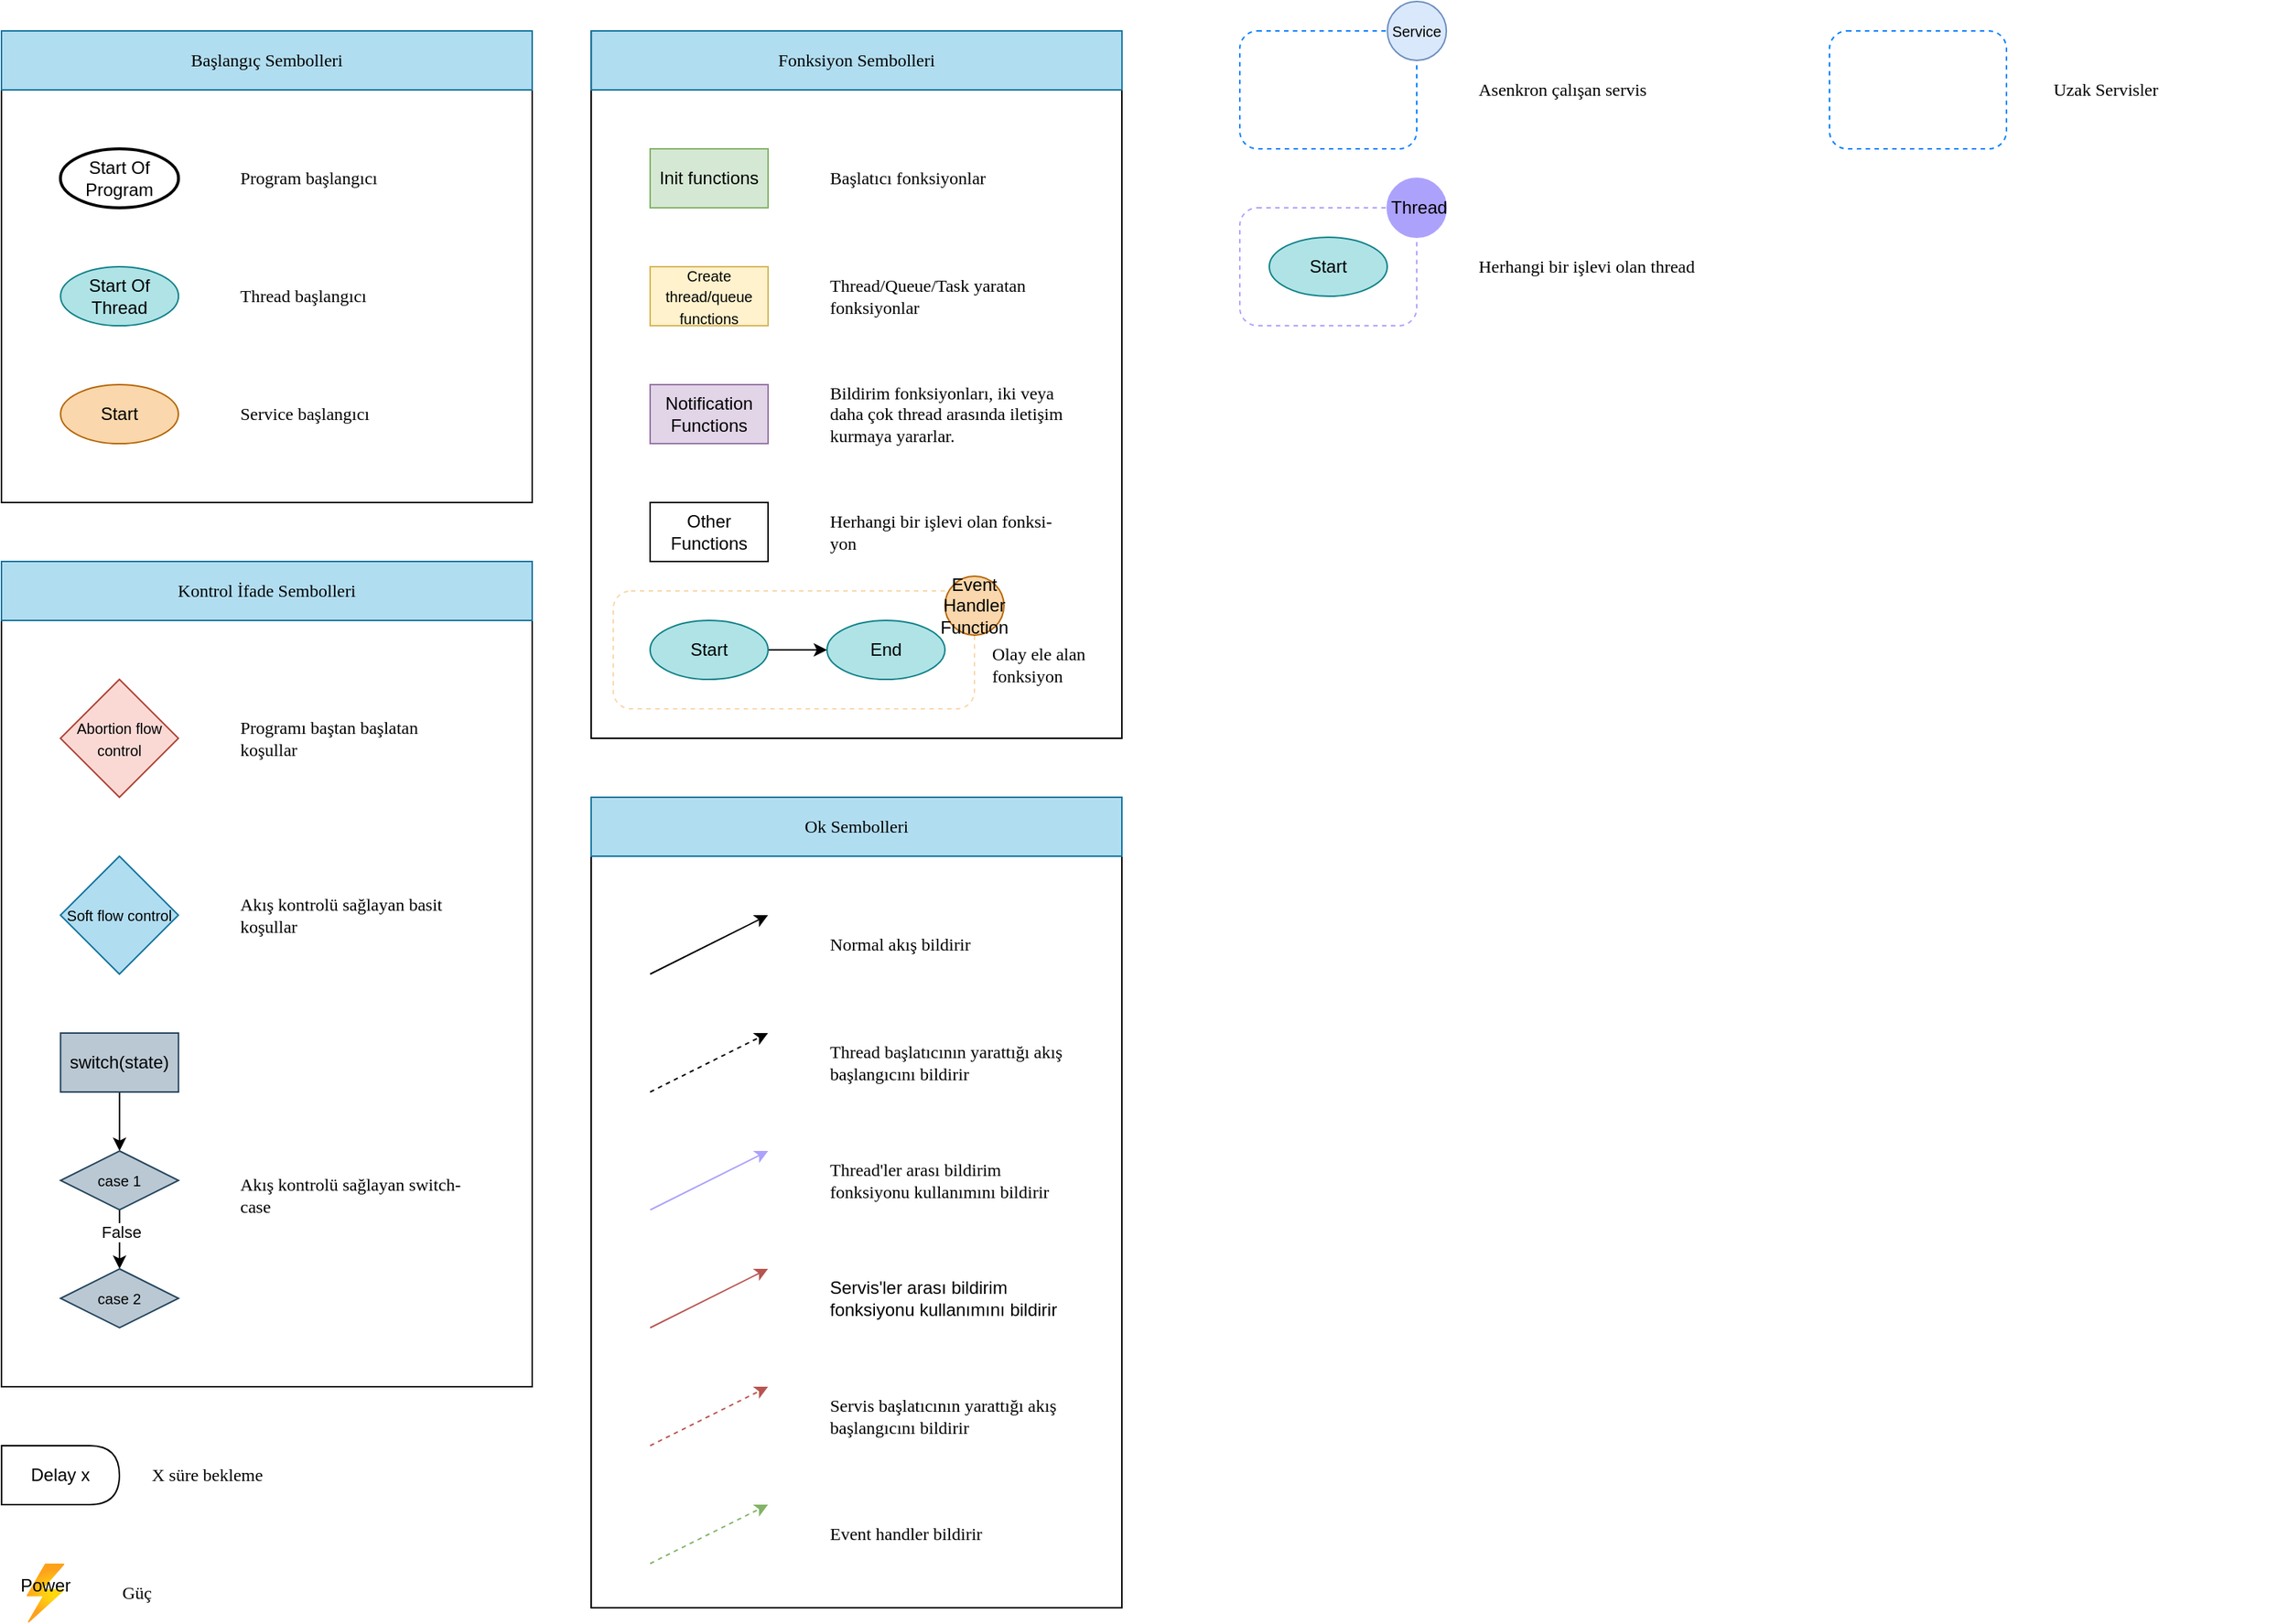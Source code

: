 <mxfile version="22.1.21" type="github">
  <diagram name="Page-1" id="e9KVWNwdquVDA6yy_A7A">
    <mxGraphModel dx="895" dy="569" grid="1" gridSize="10" guides="1" tooltips="1" connect="1" arrows="1" fold="1" page="1" pageScale="1" pageWidth="827" pageHeight="1169" math="0" shadow="0">
      <root>
        <mxCell id="0" />
        <mxCell id="1" parent="0" />
        <mxCell id="tO7G1e2xOlgmxQVlNfmW-40" value="" style="rounded=0;whiteSpace=wrap;html=1;fillColor=none;" parent="1" vertex="1">
          <mxGeometry x="440" y="560" width="360" height="550" as="geometry" />
        </mxCell>
        <mxCell id="tO7G1e2xOlgmxQVlNfmW-23" value="" style="rounded=0;whiteSpace=wrap;html=1;fillColor=none;" parent="1" vertex="1">
          <mxGeometry x="40" y="40" width="360" height="320" as="geometry" />
        </mxCell>
        <mxCell id="tO7G1e2xOlgmxQVlNfmW-5" value="" style="rounded=0;whiteSpace=wrap;html=1;fillColor=none;" parent="1" vertex="1">
          <mxGeometry x="440" y="40" width="360" height="480" as="geometry" />
        </mxCell>
        <mxCell id="tO7G1e2xOlgmxQVlNfmW-1" value="Start Of Program" style="strokeWidth=2;html=1;shape=mxgraph.flowchart.start_1;whiteSpace=wrap;" parent="1" vertex="1">
          <mxGeometry x="80" y="120" width="80.09" height="40" as="geometry" />
        </mxCell>
        <mxCell id="tO7G1e2xOlgmxQVlNfmW-2" value="&lt;font face=&quot;Times New Roman&quot;&gt;Program başlangıcı&lt;/font&gt;" style="text;html=1;strokeColor=none;fillColor=none;align=left;verticalAlign=middle;whiteSpace=wrap;rounded=0;" parent="1" vertex="1">
          <mxGeometry x="200" y="120" width="160" height="40" as="geometry" />
        </mxCell>
        <mxCell id="tO7G1e2xOlgmxQVlNfmW-3" value="Init functions" style="rounded=0;whiteSpace=wrap;html=1;fillColor=#d5e8d4;strokeColor=#82b366;" parent="1" vertex="1">
          <mxGeometry x="480" y="120" width="80" height="40" as="geometry" />
        </mxCell>
        <mxCell id="tO7G1e2xOlgmxQVlNfmW-6" value="&lt;font face=&quot;Times New Roman&quot;&gt;Başlatıcı fonksiyonlar&lt;/font&gt;" style="text;html=1;strokeColor=none;fillColor=none;align=left;verticalAlign=middle;whiteSpace=wrap;rounded=0;" parent="1" vertex="1">
          <mxGeometry x="600" y="120" width="160" height="40" as="geometry" />
        </mxCell>
        <mxCell id="tO7G1e2xOlgmxQVlNfmW-7" value="&lt;font style=&quot;font-size: 10px;&quot;&gt;Create thread/queue functions&lt;/font&gt;" style="rounded=0;whiteSpace=wrap;html=1;fillColor=#fff2cc;strokeColor=#d6b656;" parent="1" vertex="1">
          <mxGeometry x="480" y="200" width="80" height="40" as="geometry" />
        </mxCell>
        <mxCell id="tO7G1e2xOlgmxQVlNfmW-8" value="&lt;font face=&quot;Times New Roman&quot;&gt;Thread/Queue/Task yaratan fonksiyonlar&lt;/font&gt;" style="text;html=1;strokeColor=none;fillColor=none;align=left;verticalAlign=middle;whiteSpace=wrap;rounded=0;" parent="1" vertex="1">
          <mxGeometry x="600" y="200" width="160" height="40" as="geometry" />
        </mxCell>
        <mxCell id="tO7G1e2xOlgmxQVlNfmW-9" value="&lt;font face=&quot;Times New Roman&quot;&gt;Herhangi bir işlevi olan fonksi-yon&lt;/font&gt;" style="text;html=1;strokeColor=none;fillColor=none;align=left;verticalAlign=middle;whiteSpace=wrap;rounded=0;" parent="1" vertex="1">
          <mxGeometry x="600" y="360" width="160" height="40" as="geometry" />
        </mxCell>
        <mxCell id="tO7G1e2xOlgmxQVlNfmW-10" value="Other Functions" style="rounded=0;whiteSpace=wrap;html=1;" parent="1" vertex="1">
          <mxGeometry x="480" y="360" width="80" height="40" as="geometry" />
        </mxCell>
        <mxCell id="tO7G1e2xOlgmxQVlNfmW-11" value="Notification Functions" style="rounded=0;whiteSpace=wrap;html=1;fillColor=#e1d5e7;strokeColor=#9673a6;" parent="1" vertex="1">
          <mxGeometry x="480" y="280" width="80" height="40" as="geometry" />
        </mxCell>
        <mxCell id="tO7G1e2xOlgmxQVlNfmW-12" value="&lt;font face=&quot;Times New Roman&quot;&gt;Bildirim fonksiyonları, iki veya daha çok thread arasında iletişim kurmaya yararlar.&lt;/font&gt;" style="text;html=1;strokeColor=none;fillColor=none;align=left;verticalAlign=middle;whiteSpace=wrap;rounded=0;" parent="1" vertex="1">
          <mxGeometry x="600" y="280" width="160" height="40" as="geometry" />
        </mxCell>
        <mxCell id="tO7G1e2xOlgmxQVlNfmW-14" value="Start Of Thread" style="ellipse;whiteSpace=wrap;html=1;fillColor=#b0e3e6;strokeColor=#0e8088;" parent="1" vertex="1">
          <mxGeometry x="80.09" y="200" width="80" height="40" as="geometry" />
        </mxCell>
        <mxCell id="tO7G1e2xOlgmxQVlNfmW-15" value="&lt;font face=&quot;Times New Roman&quot;&gt;Thread başlangıcı&lt;/font&gt;" style="text;html=1;strokeColor=none;fillColor=none;align=left;verticalAlign=middle;whiteSpace=wrap;rounded=0;" parent="1" vertex="1">
          <mxGeometry x="200" y="200" width="160" height="40" as="geometry" />
        </mxCell>
        <mxCell id="tO7G1e2xOlgmxQVlNfmW-16" value="&lt;font face=&quot;Times New Roman&quot;&gt;Fonksiyon Sembolleri&lt;/font&gt;" style="text;html=1;strokeColor=#10739e;fillColor=#b1ddf0;align=center;verticalAlign=middle;whiteSpace=wrap;rounded=0;" parent="1" vertex="1">
          <mxGeometry x="440.09" y="40" width="360" height="40" as="geometry" />
        </mxCell>
        <mxCell id="tO7G1e2xOlgmxQVlNfmW-17" value="" style="rounded=0;whiteSpace=wrap;html=1;fillColor=none;" parent="1" vertex="1">
          <mxGeometry x="40" y="400" width="360" height="560" as="geometry" />
        </mxCell>
        <mxCell id="tO7G1e2xOlgmxQVlNfmW-18" value="&lt;font face=&quot;Times New Roman&quot;&gt;Kontrol İfade Sembolleri&lt;/font&gt;" style="text;html=1;fillColor=#b1ddf0;align=center;verticalAlign=middle;whiteSpace=wrap;rounded=0;strokeColor=#10739e;" parent="1" vertex="1">
          <mxGeometry x="40" y="400" width="360" height="40" as="geometry" />
        </mxCell>
        <mxCell id="tO7G1e2xOlgmxQVlNfmW-19" value="&lt;span style=&quot;font-size: 10px;&quot;&gt;Abortion flow control&lt;/span&gt;" style="rhombus;whiteSpace=wrap;html=1;fillColor=#fad9d5;strokeColor=#ae4132;" parent="1" vertex="1">
          <mxGeometry x="80" y="480" width="80" height="80" as="geometry" />
        </mxCell>
        <mxCell id="tO7G1e2xOlgmxQVlNfmW-20" value="&lt;span style=&quot;font-size: 10px;&quot;&gt;Soft flow control&lt;/span&gt;" style="rhombus;whiteSpace=wrap;html=1;fillColor=#b1ddf0;strokeColor=#10739e;" parent="1" vertex="1">
          <mxGeometry x="80" y="600" width="80" height="80" as="geometry" />
        </mxCell>
        <mxCell id="tO7G1e2xOlgmxQVlNfmW-21" value="&lt;font face=&quot;Times New Roman&quot;&gt;Programı baştan başlatan koşullar&amp;nbsp;&lt;/font&gt;" style="text;html=1;strokeColor=none;fillColor=none;align=left;verticalAlign=middle;whiteSpace=wrap;rounded=0;" parent="1" vertex="1">
          <mxGeometry x="200" y="480" width="160" height="80" as="geometry" />
        </mxCell>
        <mxCell id="tO7G1e2xOlgmxQVlNfmW-22" value="&lt;font face=&quot;Times New Roman&quot;&gt;Akış kontrolü sağlayan basit koşullar&lt;/font&gt;" style="text;html=1;strokeColor=none;fillColor=none;align=left;verticalAlign=middle;whiteSpace=wrap;rounded=0;" parent="1" vertex="1">
          <mxGeometry x="200" y="600" width="160" height="80" as="geometry" />
        </mxCell>
        <mxCell id="tO7G1e2xOlgmxQVlNfmW-24" value="&lt;font face=&quot;Times New Roman&quot;&gt;Başlangıç Sembolleri&lt;/font&gt;" style="text;html=1;strokeColor=#10739e;fillColor=#b1ddf0;align=center;verticalAlign=middle;whiteSpace=wrap;rounded=0;" parent="1" vertex="1">
          <mxGeometry x="40" y="40" width="360" height="40" as="geometry" />
        </mxCell>
        <mxCell id="tO7G1e2xOlgmxQVlNfmW-25" value="" style="rounded=1;whiteSpace=wrap;html=1;dashed=1;fillColor=none;strokeColor=#ACA2FC;" parent="1" vertex="1">
          <mxGeometry x="880" y="160" width="120" height="80" as="geometry" />
        </mxCell>
        <mxCell id="tO7G1e2xOlgmxQVlNfmW-26" value="&amp;nbsp;Thread" style="ellipse;whiteSpace=wrap;html=1;aspect=fixed;fillColor=#ACA2FC;strokeColor=#ACA2FC;" parent="1" vertex="1">
          <mxGeometry x="980" y="140" width="40" height="40" as="geometry" />
        </mxCell>
        <mxCell id="tO7G1e2xOlgmxQVlNfmW-28" value="Start" style="ellipse;whiteSpace=wrap;html=1;fillColor=#b0e3e6;strokeColor=#0e8088;" parent="1" vertex="1">
          <mxGeometry x="900" y="180" width="80" height="40" as="geometry" />
        </mxCell>
        <mxCell id="tO7G1e2xOlgmxQVlNfmW-31" value="&lt;font face=&quot;Times New Roman&quot;&gt;Herhangi bir işlevi olan thread&lt;/font&gt;" style="text;html=1;strokeColor=none;fillColor=none;align=left;verticalAlign=middle;whiteSpace=wrap;rounded=0;" parent="1" vertex="1">
          <mxGeometry x="1040" y="180" width="160" height="40" as="geometry" />
        </mxCell>
        <mxCell id="tO7G1e2xOlgmxQVlNfmW-32" value="Delay x" style="shape=delay;whiteSpace=wrap;html=1;" parent="1" vertex="1">
          <mxGeometry x="40.09" y="1000" width="79.91" height="40" as="geometry" />
        </mxCell>
        <mxCell id="tO7G1e2xOlgmxQVlNfmW-33" value="&lt;font face=&quot;Times New Roman&quot;&gt;X süre bekleme&amp;nbsp;&lt;/font&gt;" style="text;html=1;strokeColor=none;fillColor=none;align=left;verticalAlign=middle;whiteSpace=wrap;rounded=0;" parent="1" vertex="1">
          <mxGeometry x="140" y="1000" width="90" height="40" as="geometry" />
        </mxCell>
        <mxCell id="tO7G1e2xOlgmxQVlNfmW-35" value="" style="image;aspect=fixed;html=1;points=[];align=center;fontSize=12;image=img/lib/azure2/general/Power.svg;" parent="1" vertex="1">
          <mxGeometry x="56.97" y="1080" width="25.88" height="40" as="geometry" />
        </mxCell>
        <mxCell id="tO7G1e2xOlgmxQVlNfmW-36" value="Power" style="text;html=1;strokeColor=none;fillColor=none;align=center;verticalAlign=middle;whiteSpace=wrap;rounded=0;" parent="1" vertex="1">
          <mxGeometry x="40" y="1080" width="60" height="30" as="geometry" />
        </mxCell>
        <mxCell id="tO7G1e2xOlgmxQVlNfmW-37" value="&lt;font face=&quot;Times New Roman&quot;&gt;Güç&lt;/font&gt;" style="text;html=1;strokeColor=none;fillColor=none;align=left;verticalAlign=middle;whiteSpace=wrap;rounded=0;" parent="1" vertex="1">
          <mxGeometry x="120" y="1080" width="40" height="40" as="geometry" />
        </mxCell>
        <mxCell id="tO7G1e2xOlgmxQVlNfmW-41" value="&lt;font face=&quot;Times New Roman&quot;&gt;Ok Sembolleri&lt;/font&gt;" style="text;html=1;strokeColor=#10739e;fillColor=#b1ddf0;align=center;verticalAlign=middle;whiteSpace=wrap;rounded=0;" parent="1" vertex="1">
          <mxGeometry x="440" y="560" width="360" height="40" as="geometry" />
        </mxCell>
        <mxCell id="tO7G1e2xOlgmxQVlNfmW-42" value="" style="endArrow=classic;html=1;rounded=0;entryX=0.333;entryY=0.333;entryDx=0;entryDy=0;entryPerimeter=0;dashed=1;" parent="1" edge="1">
          <mxGeometry width="50" height="50" relative="1" as="geometry">
            <mxPoint x="480" y="760" as="sourcePoint" />
            <mxPoint x="560" y="720" as="targetPoint" />
          </mxGeometry>
        </mxCell>
        <mxCell id="tO7G1e2xOlgmxQVlNfmW-43" value="" style="endArrow=classic;html=1;rounded=0;entryX=0.333;entryY=0.333;entryDx=0;entryDy=0;entryPerimeter=0;" parent="1" edge="1">
          <mxGeometry width="50" height="50" relative="1" as="geometry">
            <mxPoint x="480" y="680" as="sourcePoint" />
            <mxPoint x="560" y="640" as="targetPoint" />
          </mxGeometry>
        </mxCell>
        <mxCell id="tO7G1e2xOlgmxQVlNfmW-44" value="" style="endArrow=classic;html=1;rounded=0;entryX=0.333;entryY=0.333;entryDx=0;entryDy=0;entryPerimeter=0;strokeColor=#ACA2FC;" parent="1" edge="1">
          <mxGeometry width="50" height="50" relative="1" as="geometry">
            <mxPoint x="480.09" y="840" as="sourcePoint" />
            <mxPoint x="560.09" y="800" as="targetPoint" />
          </mxGeometry>
        </mxCell>
        <mxCell id="tO7G1e2xOlgmxQVlNfmW-45" value="&lt;font face=&quot;Times New Roman&quot;&gt;Normal akış bildirir&lt;/font&gt;" style="text;html=1;strokeColor=none;fillColor=none;align=left;verticalAlign=middle;whiteSpace=wrap;rounded=0;" parent="1" vertex="1">
          <mxGeometry x="600" y="640" width="160" height="40" as="geometry" />
        </mxCell>
        <mxCell id="tO7G1e2xOlgmxQVlNfmW-46" value="&lt;font face=&quot;Times New Roman&quot;&gt;Thread başlatıcının yarattığı akış başlangıcını bildirir&lt;/font&gt;" style="text;html=1;strokeColor=none;fillColor=none;align=left;verticalAlign=middle;whiteSpace=wrap;rounded=0;" parent="1" vertex="1">
          <mxGeometry x="600" y="720" width="160" height="40" as="geometry" />
        </mxCell>
        <mxCell id="tO7G1e2xOlgmxQVlNfmW-47" value="&lt;font face=&quot;Times New Roman&quot;&gt;Thread&#39;ler arası bildirim fonksiyonu kullanımını bildirir&lt;/font&gt;" style="text;html=1;strokeColor=none;fillColor=none;align=left;verticalAlign=middle;whiteSpace=wrap;rounded=0;" parent="1" vertex="1">
          <mxGeometry x="600" y="800" width="160" height="40" as="geometry" />
        </mxCell>
        <mxCell id="kp1xGLvx3KV2O7zaA4pw-1" value="Start" style="ellipse;whiteSpace=wrap;html=1;fillColor=#fad7ac;strokeColor=#b46504;" parent="1" vertex="1">
          <mxGeometry x="80.09" y="280" width="79.91" height="40" as="geometry" />
        </mxCell>
        <mxCell id="kp1xGLvx3KV2O7zaA4pw-2" value="&lt;font face=&quot;Times New Roman&quot;&gt;Service başlangıcı&lt;/font&gt;" style="text;html=1;strokeColor=none;fillColor=none;align=left;verticalAlign=middle;whiteSpace=wrap;rounded=0;" parent="1" vertex="1">
          <mxGeometry x="200" y="280" width="160" height="40" as="geometry" />
        </mxCell>
        <mxCell id="kp1xGLvx3KV2O7zaA4pw-3" value="" style="rounded=1;whiteSpace=wrap;html=1;dashed=1;movable=1;resizable=1;rotatable=1;deletable=1;editable=1;locked=0;connectable=1;strokeColor=#007FFF;fillColor=none;" parent="1" vertex="1">
          <mxGeometry x="880" y="40" width="120" height="80" as="geometry" />
        </mxCell>
        <mxCell id="kp1xGLvx3KV2O7zaA4pw-5" value="Service" style="ellipse;whiteSpace=wrap;html=1;aspect=fixed;fillColor=#dae8fc;strokeColor=#6c8ebf;align=center;fontSize=10;" parent="1" vertex="1">
          <mxGeometry x="980.09" y="20" width="40" height="40" as="geometry" />
        </mxCell>
        <mxCell id="kp1xGLvx3KV2O7zaA4pw-7" value="" style="rounded=1;whiteSpace=wrap;html=1;dashed=1;movable=1;resizable=1;rotatable=1;deletable=1;editable=1;locked=0;connectable=1;strokeColor=#007FFF;fillColor=none;" parent="1" vertex="1">
          <mxGeometry x="1280.0" y="40" width="120.04" height="80" as="geometry" />
        </mxCell>
        <mxCell id="kp1xGLvx3KV2O7zaA4pw-8" value="&lt;font face=&quot;Times New Roman&quot;&gt;Uzak Servisler&lt;/font&gt;" style="text;html=1;strokeColor=none;fillColor=none;align=left;verticalAlign=middle;whiteSpace=wrap;rounded=0;" parent="1" vertex="1">
          <mxGeometry x="1430" y="60" width="160" height="40" as="geometry" />
        </mxCell>
        <mxCell id="kp1xGLvx3KV2O7zaA4pw-9" value="&lt;font face=&quot;Times New Roman&quot;&gt;Asenkron çalışan servis&lt;/font&gt;" style="text;html=1;strokeColor=none;fillColor=none;align=left;verticalAlign=middle;whiteSpace=wrap;rounded=0;" parent="1" vertex="1">
          <mxGeometry x="1040.0" y="60" width="160" height="40" as="geometry" />
        </mxCell>
        <mxCell id="kp1xGLvx3KV2O7zaA4pw-12" value="" style="endArrow=classic;html=1;rounded=0;fillColor=#f8cecc;strokeColor=#b85450;" parent="1" edge="1">
          <mxGeometry width="50" height="50" relative="1" as="geometry">
            <mxPoint x="480" y="920" as="sourcePoint" />
            <mxPoint x="560" y="880" as="targetPoint" />
          </mxGeometry>
        </mxCell>
        <mxCell id="kp1xGLvx3KV2O7zaA4pw-13" value="" style="endArrow=classic;html=1;rounded=0;entryX=0.333;entryY=0.333;entryDx=0;entryDy=0;entryPerimeter=0;dashed=1;fillColor=#f8cecc;strokeColor=#b85450;" parent="1" edge="1">
          <mxGeometry width="50" height="50" relative="1" as="geometry">
            <mxPoint x="480" y="1000" as="sourcePoint" />
            <mxPoint x="560" y="960" as="targetPoint" />
          </mxGeometry>
        </mxCell>
        <mxCell id="kp1xGLvx3KV2O7zaA4pw-14" value="Servis&#39;ler arası bildirim fonksiyonu kullanımını bildirir" style="text;html=1;strokeColor=none;fillColor=none;align=left;verticalAlign=middle;whiteSpace=wrap;rounded=0;" parent="1" vertex="1">
          <mxGeometry x="600" y="880" width="160" height="40" as="geometry" />
        </mxCell>
        <mxCell id="kp1xGLvx3KV2O7zaA4pw-15" value="&lt;font face=&quot;Times New Roman&quot;&gt;Servis başlatıcının yarattığı akış başlangıcını bildirir&lt;/font&gt;" style="text;html=1;strokeColor=none;fillColor=none;align=left;verticalAlign=middle;whiteSpace=wrap;rounded=0;" parent="1" vertex="1">
          <mxGeometry x="600" y="960" width="160" height="40" as="geometry" />
        </mxCell>
        <mxCell id="P_QqtkgcFS_5K-ustxrF-1" style="edgeStyle=orthogonalEdgeStyle;rounded=0;orthogonalLoop=1;jettySize=auto;html=1;exitX=0.5;exitY=1;exitDx=0;exitDy=0;entryX=0.5;entryY=0;entryDx=0;entryDy=0;" edge="1" parent="1" source="P_QqtkgcFS_5K-ustxrF-2" target="P_QqtkgcFS_5K-ustxrF-5">
          <mxGeometry relative="1" as="geometry" />
        </mxCell>
        <mxCell id="P_QqtkgcFS_5K-ustxrF-2" value="switch(state)" style="whiteSpace=wrap;html=1;fillColor=#bac8d3;strokeColor=#23445d;" vertex="1" parent="1">
          <mxGeometry x="80.09" y="720" width="80" height="40" as="geometry" />
        </mxCell>
        <mxCell id="P_QqtkgcFS_5K-ustxrF-3" style="edgeStyle=orthogonalEdgeStyle;rounded=0;orthogonalLoop=1;jettySize=auto;html=1;entryX=0.5;entryY=0;entryDx=0;entryDy=0;" edge="1" parent="1" source="P_QqtkgcFS_5K-ustxrF-5" target="P_QqtkgcFS_5K-ustxrF-8">
          <mxGeometry relative="1" as="geometry" />
        </mxCell>
        <mxCell id="P_QqtkgcFS_5K-ustxrF-4" value="False" style="edgeLabel;html=1;align=center;verticalAlign=middle;resizable=0;points=[];" vertex="1" connectable="0" parent="P_QqtkgcFS_5K-ustxrF-3">
          <mxGeometry x="-0.238" y="1" relative="1" as="geometry">
            <mxPoint as="offset" />
          </mxGeometry>
        </mxCell>
        <mxCell id="P_QqtkgcFS_5K-ustxrF-5" value="&lt;font style=&quot;font-size: 10px;&quot;&gt;case 1&lt;br&gt;&lt;/font&gt;" style="rhombus;whiteSpace=wrap;html=1;fillColor=#bac8d3;strokeColor=#23445d;" vertex="1" parent="1">
          <mxGeometry x="80.09" y="800" width="80" height="40" as="geometry" />
        </mxCell>
        <mxCell id="P_QqtkgcFS_5K-ustxrF-8" value="&lt;font style=&quot;font-size: 10px;&quot;&gt;case 2&lt;br&gt;&lt;/font&gt;" style="rhombus;whiteSpace=wrap;html=1;fillColor=#bac8d3;strokeColor=#23445d;" vertex="1" parent="1">
          <mxGeometry x="80.09" y="880" width="80" height="40" as="geometry" />
        </mxCell>
        <mxCell id="P_QqtkgcFS_5K-ustxrF-10" value="&lt;font face=&quot;Times New Roman&quot;&gt;Akış kontrolü sağlayan switch-case&lt;/font&gt;" style="text;html=1;strokeColor=none;fillColor=none;align=left;verticalAlign=middle;whiteSpace=wrap;rounded=0;" vertex="1" parent="1">
          <mxGeometry x="200" y="790" width="160" height="80" as="geometry" />
        </mxCell>
        <mxCell id="P_QqtkgcFS_5K-ustxrF-39" value="" style="rounded=1;whiteSpace=wrap;html=1;dashed=1;fillColor=none;strokeColor=#fad7ac;" vertex="1" parent="1">
          <mxGeometry x="455" y="420" width="245" height="80" as="geometry" />
        </mxCell>
        <mxCell id="P_QqtkgcFS_5K-ustxrF-45" value="Event Handler Function" style="ellipse;whiteSpace=wrap;html=1;aspect=fixed;fillColor=#fad7ac;strokeColor=#b46504;" vertex="1" parent="1">
          <mxGeometry x="680" y="410" width="40" height="40" as="geometry" />
        </mxCell>
        <mxCell id="P_QqtkgcFS_5K-ustxrF-71" style="edgeStyle=orthogonalEdgeStyle;rounded=0;orthogonalLoop=1;jettySize=auto;html=1;" edge="1" parent="1" source="P_QqtkgcFS_5K-ustxrF-47" target="P_QqtkgcFS_5K-ustxrF-70">
          <mxGeometry relative="1" as="geometry" />
        </mxCell>
        <mxCell id="P_QqtkgcFS_5K-ustxrF-47" value="Start" style="ellipse;whiteSpace=wrap;html=1;fillColor=#b0e3e6;strokeColor=#0e8088;" vertex="1" parent="1">
          <mxGeometry x="480" y="440" width="80" height="40" as="geometry" />
        </mxCell>
        <mxCell id="P_QqtkgcFS_5K-ustxrF-70" value="End" style="ellipse;whiteSpace=wrap;html=1;fillColor=#b0e3e6;strokeColor=#0e8088;" vertex="1" parent="1">
          <mxGeometry x="600" y="440" width="80" height="40" as="geometry" />
        </mxCell>
        <mxCell id="P_QqtkgcFS_5K-ustxrF-74" value="&lt;font face=&quot;Times New Roman&quot;&gt;Olay ele alan fonksiyon&lt;/font&gt;" style="text;html=1;strokeColor=none;fillColor=none;align=left;verticalAlign=middle;whiteSpace=wrap;rounded=0;" vertex="1" parent="1">
          <mxGeometry x="710" y="450" width="70" height="40" as="geometry" />
        </mxCell>
        <mxCell id="P_QqtkgcFS_5K-ustxrF-77" value="" style="endArrow=classic;html=1;rounded=0;entryX=0.333;entryY=0.333;entryDx=0;entryDy=0;entryPerimeter=0;dashed=1;fillColor=#d5e8d4;strokeColor=#82b366;" edge="1" parent="1">
          <mxGeometry width="50" height="50" relative="1" as="geometry">
            <mxPoint x="480" y="1080" as="sourcePoint" />
            <mxPoint x="560" y="1040" as="targetPoint" />
          </mxGeometry>
        </mxCell>
        <mxCell id="P_QqtkgcFS_5K-ustxrF-78" value="&lt;font face=&quot;Times New Roman&quot;&gt;Event handler bildirir&lt;/font&gt;" style="text;html=1;strokeColor=none;fillColor=none;align=left;verticalAlign=middle;whiteSpace=wrap;rounded=0;" vertex="1" parent="1">
          <mxGeometry x="600" y="1040" width="160" height="40" as="geometry" />
        </mxCell>
      </root>
    </mxGraphModel>
  </diagram>
</mxfile>
